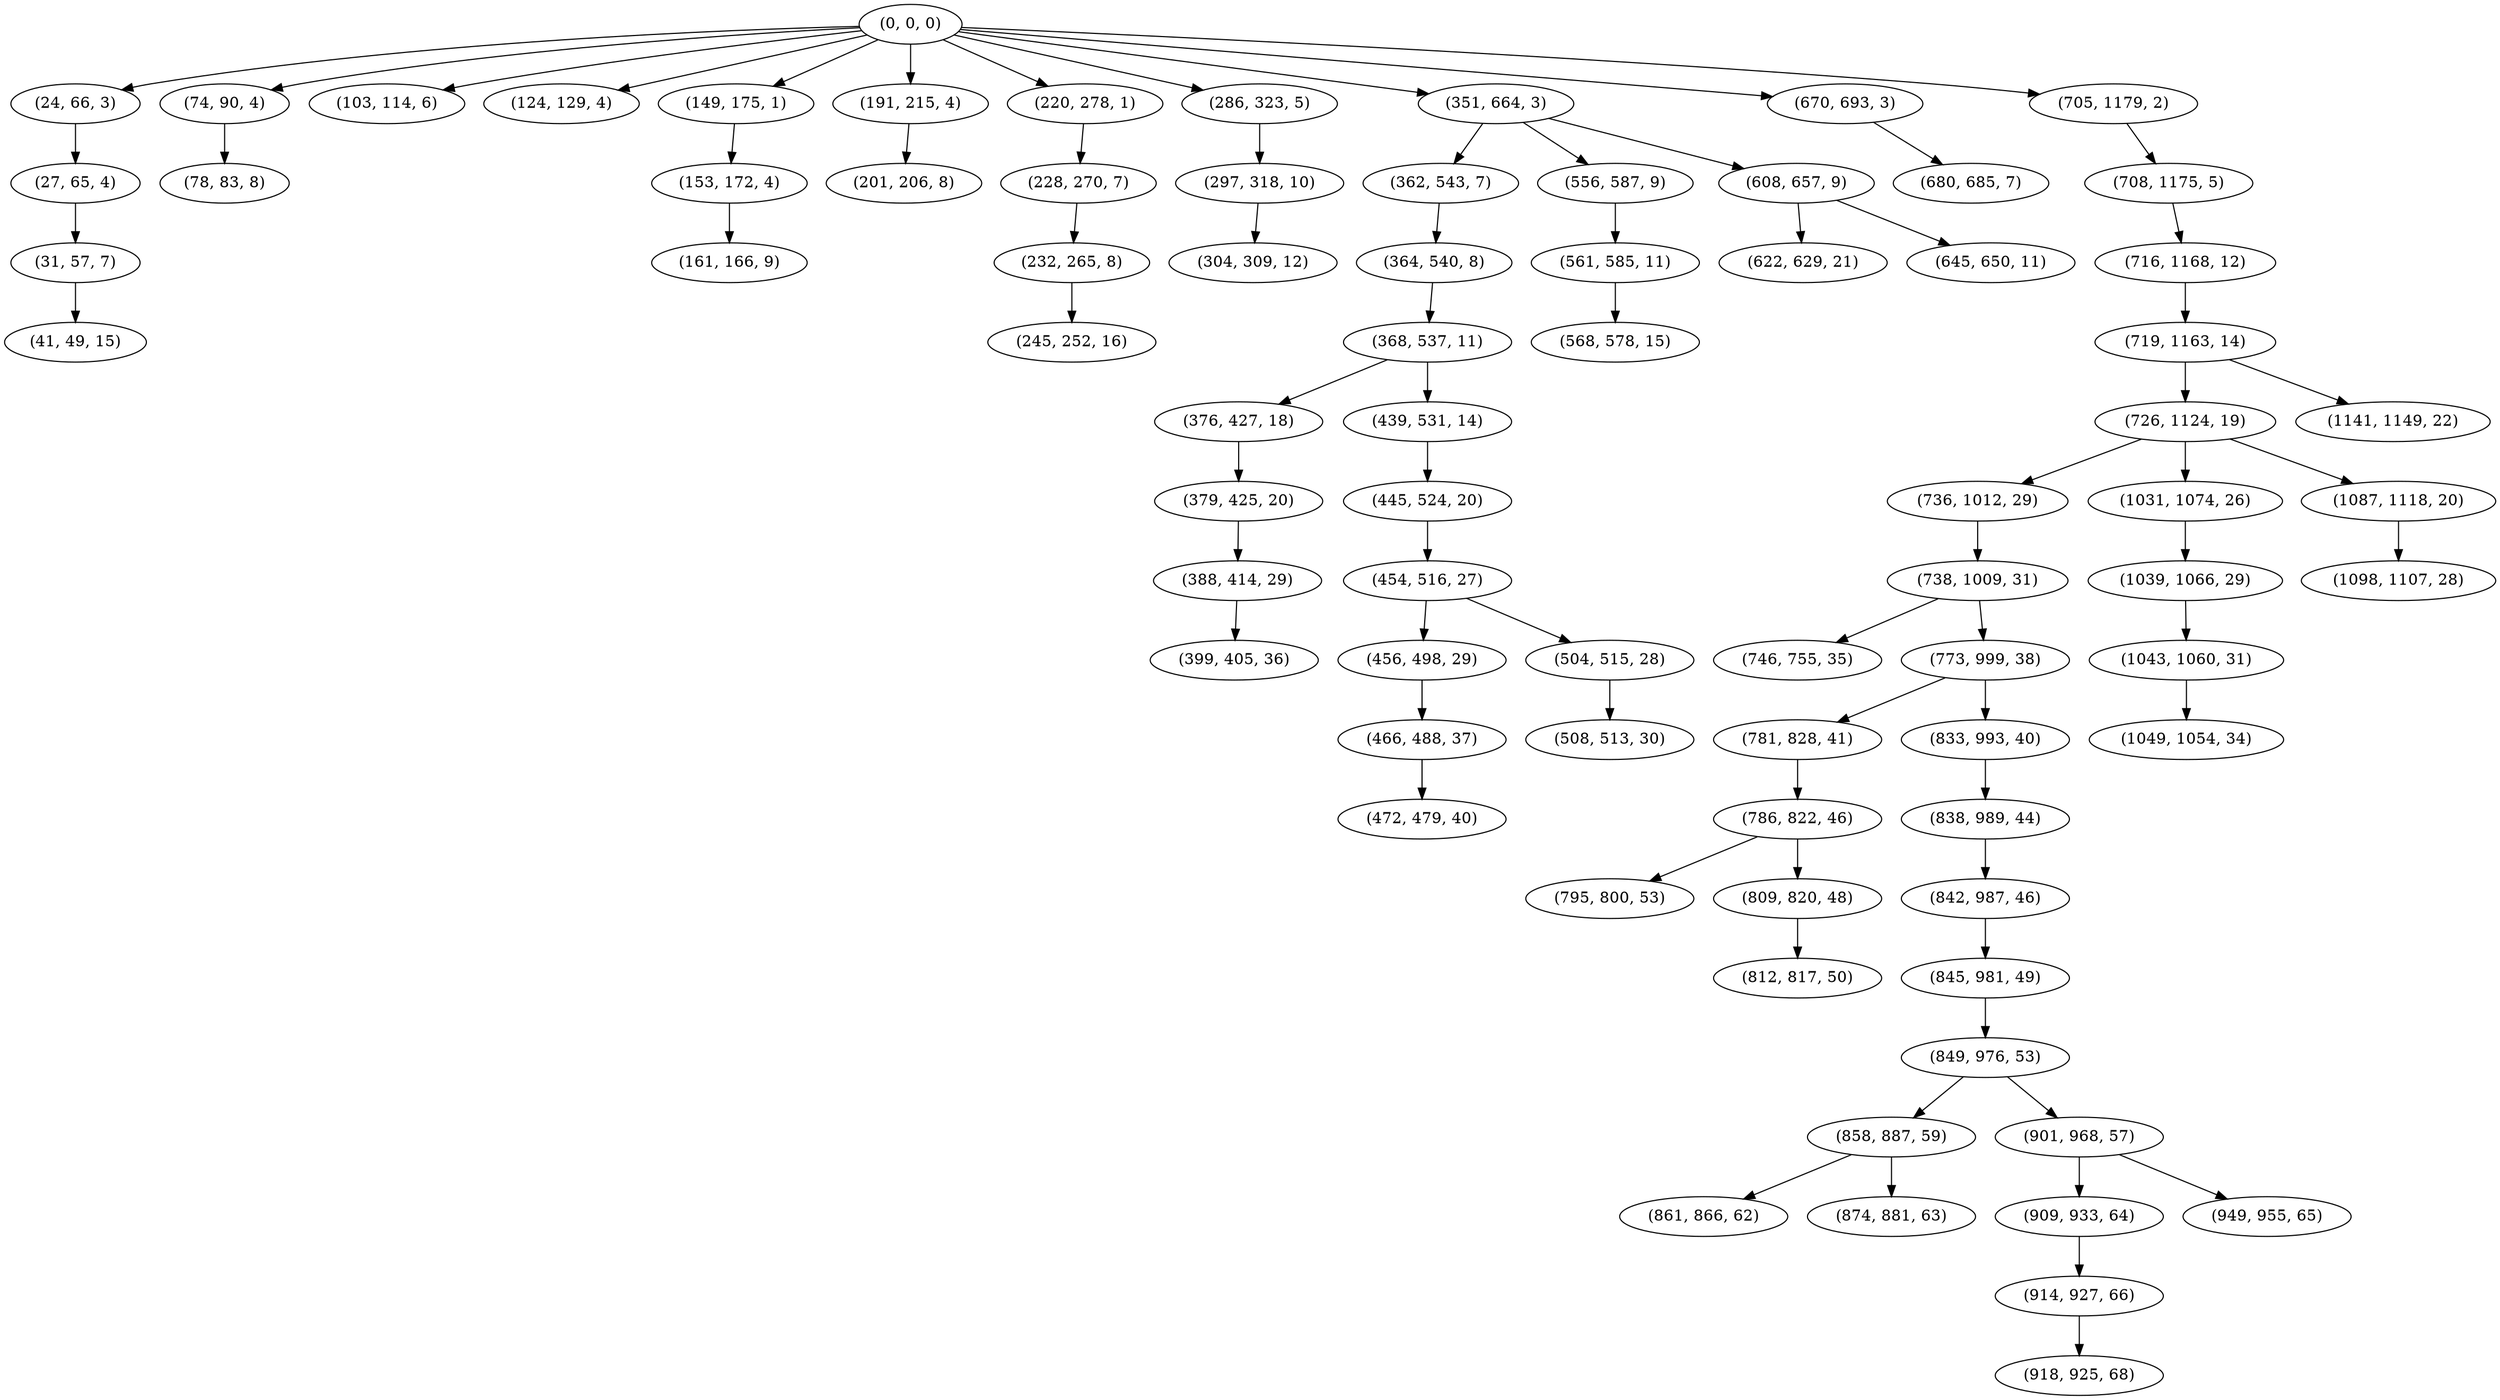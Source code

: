digraph tree {
    "(0, 0, 0)";
    "(24, 66, 3)";
    "(27, 65, 4)";
    "(31, 57, 7)";
    "(41, 49, 15)";
    "(74, 90, 4)";
    "(78, 83, 8)";
    "(103, 114, 6)";
    "(124, 129, 4)";
    "(149, 175, 1)";
    "(153, 172, 4)";
    "(161, 166, 9)";
    "(191, 215, 4)";
    "(201, 206, 8)";
    "(220, 278, 1)";
    "(228, 270, 7)";
    "(232, 265, 8)";
    "(245, 252, 16)";
    "(286, 323, 5)";
    "(297, 318, 10)";
    "(304, 309, 12)";
    "(351, 664, 3)";
    "(362, 543, 7)";
    "(364, 540, 8)";
    "(368, 537, 11)";
    "(376, 427, 18)";
    "(379, 425, 20)";
    "(388, 414, 29)";
    "(399, 405, 36)";
    "(439, 531, 14)";
    "(445, 524, 20)";
    "(454, 516, 27)";
    "(456, 498, 29)";
    "(466, 488, 37)";
    "(472, 479, 40)";
    "(504, 515, 28)";
    "(508, 513, 30)";
    "(556, 587, 9)";
    "(561, 585, 11)";
    "(568, 578, 15)";
    "(608, 657, 9)";
    "(622, 629, 21)";
    "(645, 650, 11)";
    "(670, 693, 3)";
    "(680, 685, 7)";
    "(705, 1179, 2)";
    "(708, 1175, 5)";
    "(716, 1168, 12)";
    "(719, 1163, 14)";
    "(726, 1124, 19)";
    "(736, 1012, 29)";
    "(738, 1009, 31)";
    "(746, 755, 35)";
    "(773, 999, 38)";
    "(781, 828, 41)";
    "(786, 822, 46)";
    "(795, 800, 53)";
    "(809, 820, 48)";
    "(812, 817, 50)";
    "(833, 993, 40)";
    "(838, 989, 44)";
    "(842, 987, 46)";
    "(845, 981, 49)";
    "(849, 976, 53)";
    "(858, 887, 59)";
    "(861, 866, 62)";
    "(874, 881, 63)";
    "(901, 968, 57)";
    "(909, 933, 64)";
    "(914, 927, 66)";
    "(918, 925, 68)";
    "(949, 955, 65)";
    "(1031, 1074, 26)";
    "(1039, 1066, 29)";
    "(1043, 1060, 31)";
    "(1049, 1054, 34)";
    "(1087, 1118, 20)";
    "(1098, 1107, 28)";
    "(1141, 1149, 22)";
    "(0, 0, 0)" -> "(24, 66, 3)";
    "(0, 0, 0)" -> "(74, 90, 4)";
    "(0, 0, 0)" -> "(103, 114, 6)";
    "(0, 0, 0)" -> "(124, 129, 4)";
    "(0, 0, 0)" -> "(149, 175, 1)";
    "(0, 0, 0)" -> "(191, 215, 4)";
    "(0, 0, 0)" -> "(220, 278, 1)";
    "(0, 0, 0)" -> "(286, 323, 5)";
    "(0, 0, 0)" -> "(351, 664, 3)";
    "(0, 0, 0)" -> "(670, 693, 3)";
    "(0, 0, 0)" -> "(705, 1179, 2)";
    "(24, 66, 3)" -> "(27, 65, 4)";
    "(27, 65, 4)" -> "(31, 57, 7)";
    "(31, 57, 7)" -> "(41, 49, 15)";
    "(74, 90, 4)" -> "(78, 83, 8)";
    "(149, 175, 1)" -> "(153, 172, 4)";
    "(153, 172, 4)" -> "(161, 166, 9)";
    "(191, 215, 4)" -> "(201, 206, 8)";
    "(220, 278, 1)" -> "(228, 270, 7)";
    "(228, 270, 7)" -> "(232, 265, 8)";
    "(232, 265, 8)" -> "(245, 252, 16)";
    "(286, 323, 5)" -> "(297, 318, 10)";
    "(297, 318, 10)" -> "(304, 309, 12)";
    "(351, 664, 3)" -> "(362, 543, 7)";
    "(351, 664, 3)" -> "(556, 587, 9)";
    "(351, 664, 3)" -> "(608, 657, 9)";
    "(362, 543, 7)" -> "(364, 540, 8)";
    "(364, 540, 8)" -> "(368, 537, 11)";
    "(368, 537, 11)" -> "(376, 427, 18)";
    "(368, 537, 11)" -> "(439, 531, 14)";
    "(376, 427, 18)" -> "(379, 425, 20)";
    "(379, 425, 20)" -> "(388, 414, 29)";
    "(388, 414, 29)" -> "(399, 405, 36)";
    "(439, 531, 14)" -> "(445, 524, 20)";
    "(445, 524, 20)" -> "(454, 516, 27)";
    "(454, 516, 27)" -> "(456, 498, 29)";
    "(454, 516, 27)" -> "(504, 515, 28)";
    "(456, 498, 29)" -> "(466, 488, 37)";
    "(466, 488, 37)" -> "(472, 479, 40)";
    "(504, 515, 28)" -> "(508, 513, 30)";
    "(556, 587, 9)" -> "(561, 585, 11)";
    "(561, 585, 11)" -> "(568, 578, 15)";
    "(608, 657, 9)" -> "(622, 629, 21)";
    "(608, 657, 9)" -> "(645, 650, 11)";
    "(670, 693, 3)" -> "(680, 685, 7)";
    "(705, 1179, 2)" -> "(708, 1175, 5)";
    "(708, 1175, 5)" -> "(716, 1168, 12)";
    "(716, 1168, 12)" -> "(719, 1163, 14)";
    "(719, 1163, 14)" -> "(726, 1124, 19)";
    "(719, 1163, 14)" -> "(1141, 1149, 22)";
    "(726, 1124, 19)" -> "(736, 1012, 29)";
    "(726, 1124, 19)" -> "(1031, 1074, 26)";
    "(726, 1124, 19)" -> "(1087, 1118, 20)";
    "(736, 1012, 29)" -> "(738, 1009, 31)";
    "(738, 1009, 31)" -> "(746, 755, 35)";
    "(738, 1009, 31)" -> "(773, 999, 38)";
    "(773, 999, 38)" -> "(781, 828, 41)";
    "(773, 999, 38)" -> "(833, 993, 40)";
    "(781, 828, 41)" -> "(786, 822, 46)";
    "(786, 822, 46)" -> "(795, 800, 53)";
    "(786, 822, 46)" -> "(809, 820, 48)";
    "(809, 820, 48)" -> "(812, 817, 50)";
    "(833, 993, 40)" -> "(838, 989, 44)";
    "(838, 989, 44)" -> "(842, 987, 46)";
    "(842, 987, 46)" -> "(845, 981, 49)";
    "(845, 981, 49)" -> "(849, 976, 53)";
    "(849, 976, 53)" -> "(858, 887, 59)";
    "(849, 976, 53)" -> "(901, 968, 57)";
    "(858, 887, 59)" -> "(861, 866, 62)";
    "(858, 887, 59)" -> "(874, 881, 63)";
    "(901, 968, 57)" -> "(909, 933, 64)";
    "(901, 968, 57)" -> "(949, 955, 65)";
    "(909, 933, 64)" -> "(914, 927, 66)";
    "(914, 927, 66)" -> "(918, 925, 68)";
    "(1031, 1074, 26)" -> "(1039, 1066, 29)";
    "(1039, 1066, 29)" -> "(1043, 1060, 31)";
    "(1043, 1060, 31)" -> "(1049, 1054, 34)";
    "(1087, 1118, 20)" -> "(1098, 1107, 28)";
}
